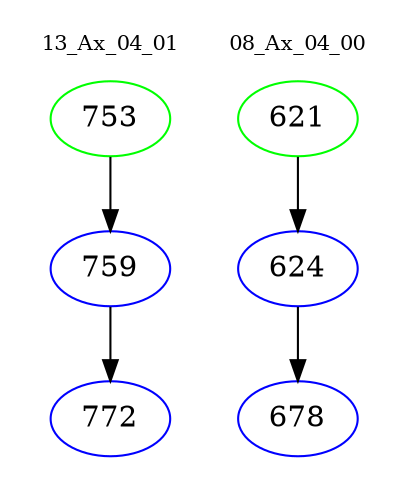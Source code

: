 digraph{
subgraph cluster_0 {
color = white
label = "13_Ax_04_01";
fontsize=10;
T0_753 [label="753", color="green"]
T0_753 -> T0_759 [color="black"]
T0_759 [label="759", color="blue"]
T0_759 -> T0_772 [color="black"]
T0_772 [label="772", color="blue"]
}
subgraph cluster_1 {
color = white
label = "08_Ax_04_00";
fontsize=10;
T1_621 [label="621", color="green"]
T1_621 -> T1_624 [color="black"]
T1_624 [label="624", color="blue"]
T1_624 -> T1_678 [color="black"]
T1_678 [label="678", color="blue"]
}
}
